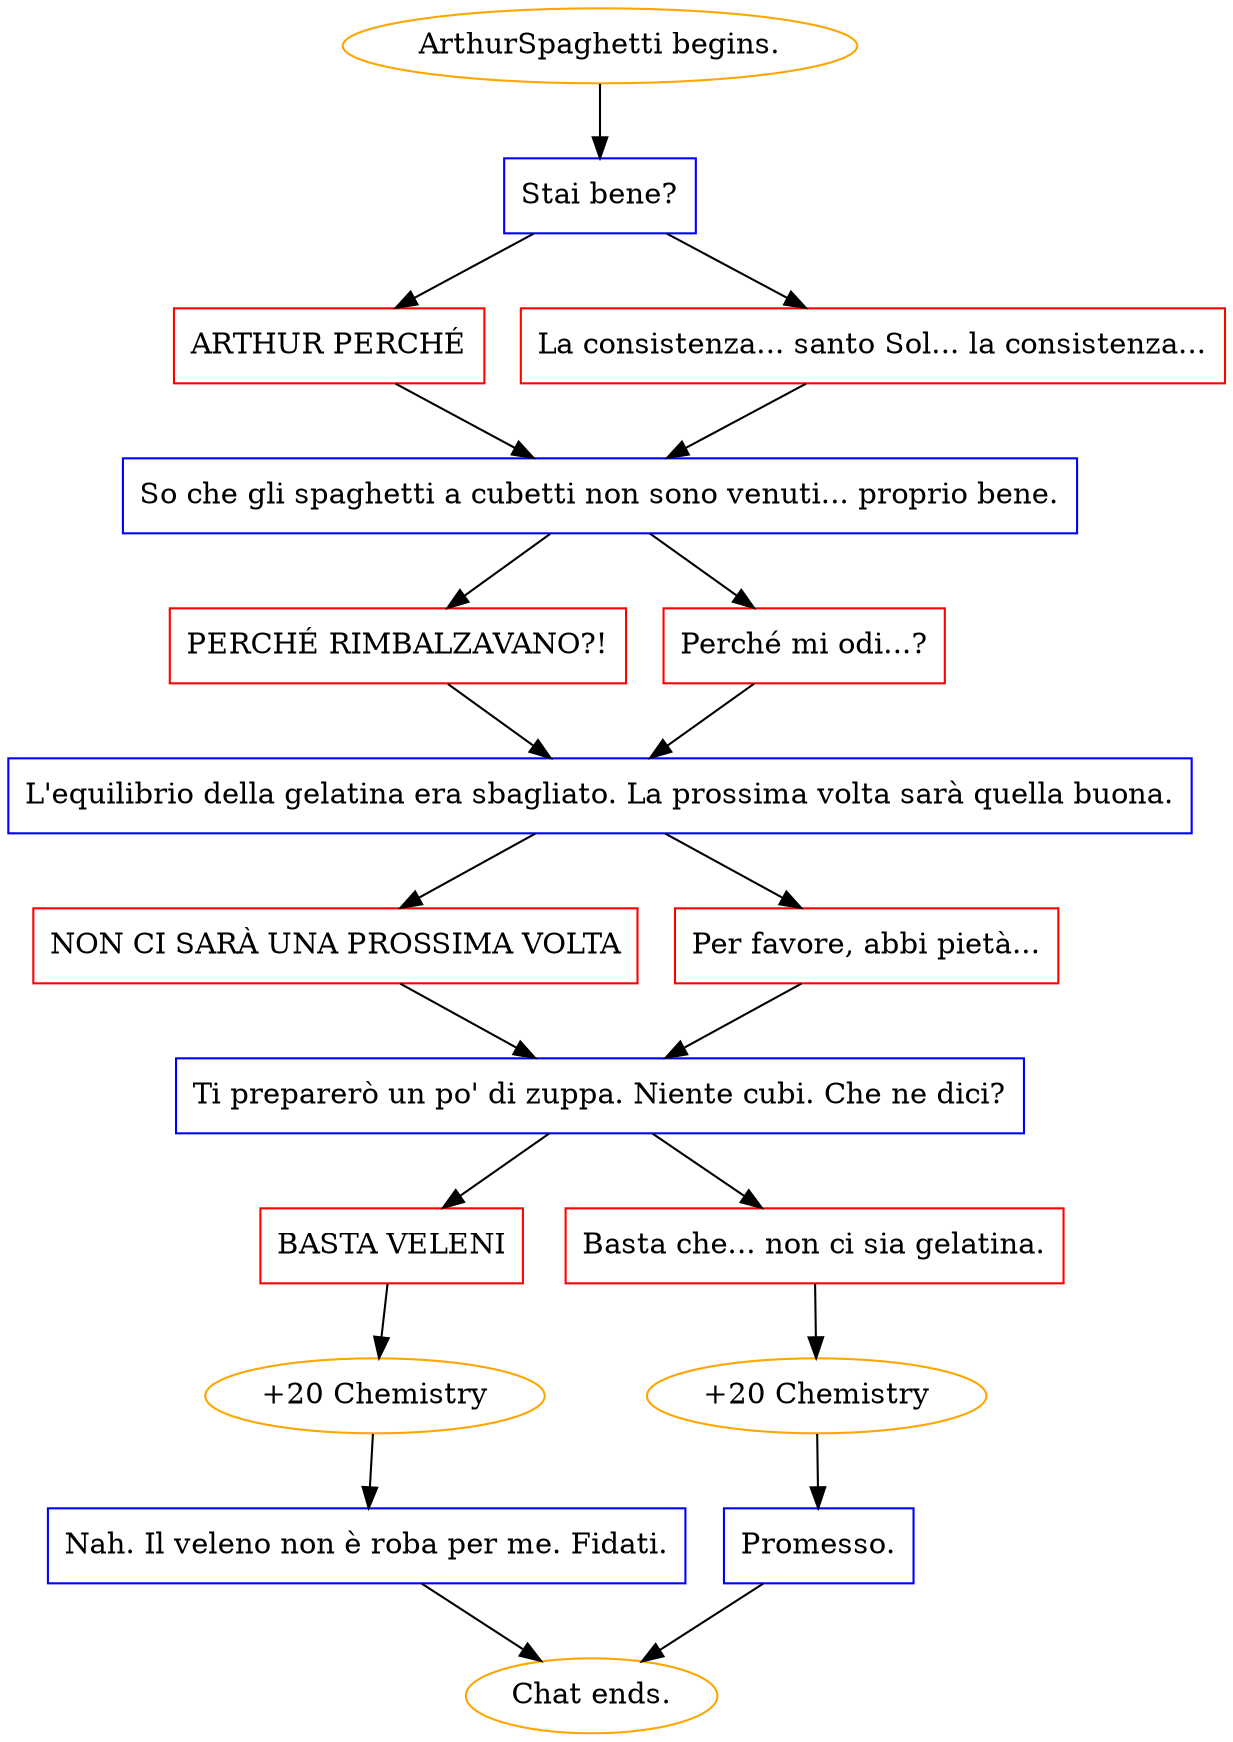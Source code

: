 digraph {
	"ArthurSpaghetti begins." [color=orange];
		"ArthurSpaghetti begins." -> j2038509822;
	j2038509822 [label="Stai bene?",shape=box,color=blue];
		j2038509822 -> j445004874;
		j2038509822 -> j3766378930;
	j445004874 [label="ARTHUR PERCHÉ",shape=box,color=red];
		j445004874 -> j1534398481;
	j3766378930 [label="La consistenza... santo Sol... la consistenza...",shape=box,color=red];
		j3766378930 -> j1534398481;
	j1534398481 [label="So che gli spaghetti a cubetti non sono venuti... proprio bene.",shape=box,color=blue];
		j1534398481 -> j3241406611;
		j1534398481 -> j3846902277;
	j3241406611 [label="PERCHÉ RIMBALZAVANO?!",shape=box,color=red];
		j3241406611 -> j3405019070;
	j3846902277 [label="Perché mi odi...?",shape=box,color=red];
		j3846902277 -> j3405019070;
	j3405019070 [label="L'equilibrio della gelatina era sbagliato. La prossima volta sarà quella buona.",shape=box,color=blue];
		j3405019070 -> j3264082982;
		j3405019070 -> j2703729704;
	j3264082982 [label="NON CI SARÀ UNA PROSSIMA VOLTA",shape=box,color=red];
		j3264082982 -> j2512439130;
	j2703729704 [label="Per favore, abbi pietà...",shape=box,color=red];
		j2703729704 -> j2512439130;
	j2512439130 [label="Ti preparerò un po' di zuppa. Niente cubi. Che ne dici?",shape=box,color=blue];
		j2512439130 -> j334663036;
		j2512439130 -> j4096299717;
	j334663036 [label="BASTA VELENI",shape=box,color=red];
		j334663036 -> j599707511;
	j4096299717 [label="Basta che... non ci sia gelatina.",shape=box,color=red];
		j4096299717 -> j3236551477;
	j599707511 [label="+20 Chemistry",color=orange];
		j599707511 -> j2360383393;
	j3236551477 [label="+20 Chemistry",color=orange];
		j3236551477 -> j1778550851;
	j2360383393 [label="Nah. Il veleno non è roba per me. Fidati.",shape=box,color=blue];
		j2360383393 -> "Chat ends.";
	j1778550851 [label="Promesso.",shape=box,color=blue];
		j1778550851 -> "Chat ends.";
	"Chat ends." [color=orange];
}